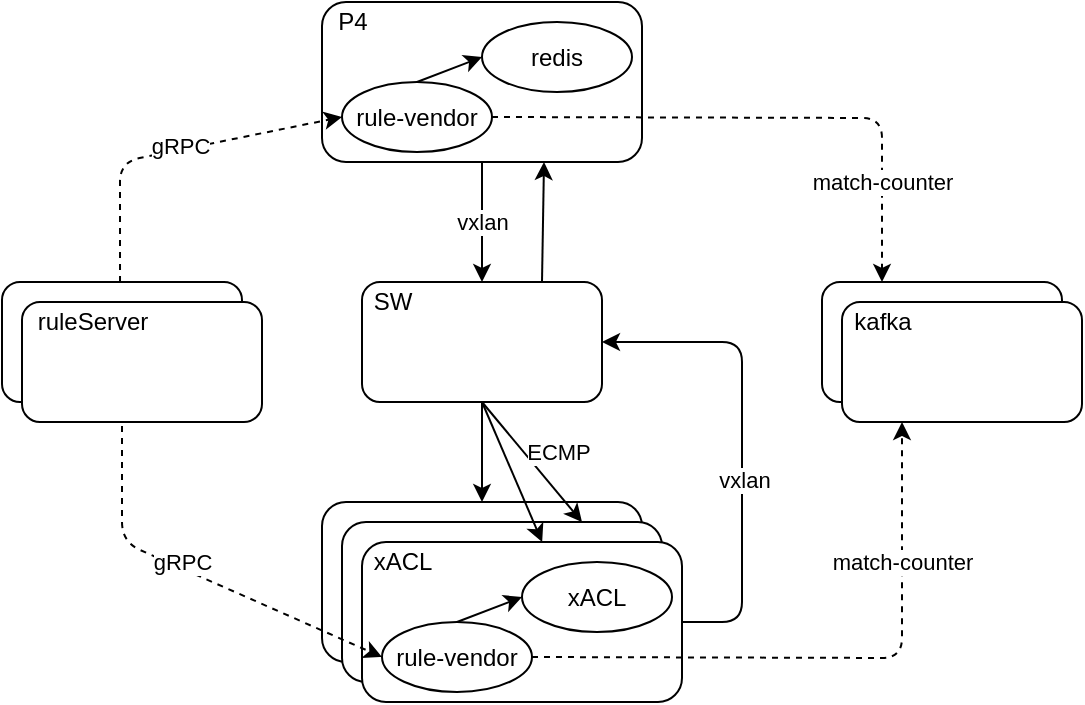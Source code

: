 <mxfile version="13.6.2" type="github">
  <diagram id="ngos67WksiNDZWhV-5QB" name="第 1 页">
    <mxGraphModel dx="1426" dy="722" grid="1" gridSize="10" guides="1" tooltips="1" connect="1" arrows="1" fold="1" page="1" pageScale="1" pageWidth="827" pageHeight="1169" math="0" shadow="0">
      <root>
        <mxCell id="0" />
        <mxCell id="1" parent="0" />
        <mxCell id="HGJcFOvtPp4a2hEMo1Yd-1" value="" style="rounded=1;whiteSpace=wrap;html=1;" vertex="1" parent="1">
          <mxGeometry x="270" y="120" width="160" height="80" as="geometry" />
        </mxCell>
        <mxCell id="HGJcFOvtPp4a2hEMo1Yd-2" value="P4" style="text;html=1;align=center;verticalAlign=middle;resizable=0;points=[];autosize=1;" vertex="1" parent="1">
          <mxGeometry x="270" y="120" width="30" height="20" as="geometry" />
        </mxCell>
        <mxCell id="HGJcFOvtPp4a2hEMo1Yd-3" value="" style="rounded=1;whiteSpace=wrap;html=1;" vertex="1" parent="1">
          <mxGeometry x="290" y="260" width="120" height="60" as="geometry" />
        </mxCell>
        <mxCell id="HGJcFOvtPp4a2hEMo1Yd-4" value="SW" style="text;html=1;align=center;verticalAlign=middle;resizable=0;points=[];autosize=1;" vertex="1" parent="1">
          <mxGeometry x="290" y="260" width="30" height="20" as="geometry" />
        </mxCell>
        <mxCell id="HGJcFOvtPp4a2hEMo1Yd-5" value="" style="rounded=1;whiteSpace=wrap;html=1;" vertex="1" parent="1">
          <mxGeometry x="270" y="370" width="160" height="80" as="geometry" />
        </mxCell>
        <mxCell id="HGJcFOvtPp4a2hEMo1Yd-9" value="rule-vendor" style="ellipse;whiteSpace=wrap;html=1;" vertex="1" parent="1">
          <mxGeometry x="280" y="410" width="75" height="35" as="geometry" />
        </mxCell>
        <mxCell id="HGJcFOvtPp4a2hEMo1Yd-10" value="rule-vendor" style="ellipse;whiteSpace=wrap;html=1;" vertex="1" parent="1">
          <mxGeometry x="280" y="160" width="75" height="35" as="geometry" />
        </mxCell>
        <mxCell id="HGJcFOvtPp4a2hEMo1Yd-11" value="redis" style="ellipse;whiteSpace=wrap;html=1;" vertex="1" parent="1">
          <mxGeometry x="350" y="130" width="75" height="35" as="geometry" />
        </mxCell>
        <mxCell id="HGJcFOvtPp4a2hEMo1Yd-15" value="xACL" style="ellipse;whiteSpace=wrap;html=1;" vertex="1" parent="1">
          <mxGeometry x="350" y="380" width="75" height="35" as="geometry" />
        </mxCell>
        <mxCell id="HGJcFOvtPp4a2hEMo1Yd-16" value="" style="endArrow=classic;html=1;entryX=0;entryY=0.5;entryDx=0;entryDy=0;exitX=0.5;exitY=0;exitDx=0;exitDy=0;" edge="1" parent="1" source="HGJcFOvtPp4a2hEMo1Yd-9" target="HGJcFOvtPp4a2hEMo1Yd-15">
          <mxGeometry width="50" height="50" relative="1" as="geometry">
            <mxPoint x="390" y="390" as="sourcePoint" />
            <mxPoint x="440" y="340" as="targetPoint" />
          </mxGeometry>
        </mxCell>
        <mxCell id="HGJcFOvtPp4a2hEMo1Yd-17" value="" style="endArrow=classic;html=1;entryX=0;entryY=0.5;entryDx=0;entryDy=0;exitX=0.5;exitY=0;exitDx=0;exitDy=0;" edge="1" parent="1" source="HGJcFOvtPp4a2hEMo1Yd-10" target="HGJcFOvtPp4a2hEMo1Yd-11">
          <mxGeometry width="50" height="50" relative="1" as="geometry">
            <mxPoint x="327.5" y="450" as="sourcePoint" />
            <mxPoint x="360" y="437.5" as="targetPoint" />
          </mxGeometry>
        </mxCell>
        <mxCell id="HGJcFOvtPp4a2hEMo1Yd-18" value="" style="endArrow=classic;html=1;exitX=0.5;exitY=1;exitDx=0;exitDy=0;" edge="1" parent="1" source="HGJcFOvtPp4a2hEMo1Yd-1" target="HGJcFOvtPp4a2hEMo1Yd-3">
          <mxGeometry width="50" height="50" relative="1" as="geometry">
            <mxPoint x="390" y="420" as="sourcePoint" />
            <mxPoint x="440" y="370" as="targetPoint" />
          </mxGeometry>
        </mxCell>
        <mxCell id="HGJcFOvtPp4a2hEMo1Yd-19" value="vxlan" style="edgeLabel;html=1;align=center;verticalAlign=middle;resizable=0;points=[];" vertex="1" connectable="0" parent="HGJcFOvtPp4a2hEMo1Yd-18">
          <mxGeometry relative="1" as="geometry">
            <mxPoint as="offset" />
          </mxGeometry>
        </mxCell>
        <mxCell id="HGJcFOvtPp4a2hEMo1Yd-20" value="" style="rounded=1;whiteSpace=wrap;html=1;" vertex="1" parent="1">
          <mxGeometry x="280" y="380" width="160" height="80" as="geometry" />
        </mxCell>
        <mxCell id="HGJcFOvtPp4a2hEMo1Yd-22" value="rule-vendor" style="ellipse;whiteSpace=wrap;html=1;" vertex="1" parent="1">
          <mxGeometry x="290" y="420" width="75" height="35" as="geometry" />
        </mxCell>
        <mxCell id="HGJcFOvtPp4a2hEMo1Yd-23" value="xACL" style="ellipse;whiteSpace=wrap;html=1;" vertex="1" parent="1">
          <mxGeometry x="360" y="390" width="75" height="35" as="geometry" />
        </mxCell>
        <mxCell id="HGJcFOvtPp4a2hEMo1Yd-24" value="" style="endArrow=classic;html=1;entryX=0;entryY=0.5;entryDx=0;entryDy=0;exitX=0.5;exitY=0;exitDx=0;exitDy=0;" edge="1" source="HGJcFOvtPp4a2hEMo1Yd-22" target="HGJcFOvtPp4a2hEMo1Yd-23" parent="1">
          <mxGeometry width="50" height="50" relative="1" as="geometry">
            <mxPoint x="400" y="400" as="sourcePoint" />
            <mxPoint x="450" y="350" as="targetPoint" />
          </mxGeometry>
        </mxCell>
        <mxCell id="HGJcFOvtPp4a2hEMo1Yd-25" value="" style="rounded=1;whiteSpace=wrap;html=1;" vertex="1" parent="1">
          <mxGeometry x="290" y="390" width="160" height="80" as="geometry" />
        </mxCell>
        <mxCell id="HGJcFOvtPp4a2hEMo1Yd-26" value="xACL" style="text;html=1;align=center;verticalAlign=middle;resizable=0;points=[];autosize=1;" vertex="1" parent="1">
          <mxGeometry x="290" y="390" width="40" height="20" as="geometry" />
        </mxCell>
        <mxCell id="HGJcFOvtPp4a2hEMo1Yd-27" value="rule-vendor" style="ellipse;whiteSpace=wrap;html=1;" vertex="1" parent="1">
          <mxGeometry x="300" y="430" width="75" height="35" as="geometry" />
        </mxCell>
        <mxCell id="HGJcFOvtPp4a2hEMo1Yd-28" value="xACL" style="ellipse;whiteSpace=wrap;html=1;" vertex="1" parent="1">
          <mxGeometry x="370" y="400" width="75" height="35" as="geometry" />
        </mxCell>
        <mxCell id="HGJcFOvtPp4a2hEMo1Yd-29" value="" style="endArrow=classic;html=1;entryX=0;entryY=0.5;entryDx=0;entryDy=0;exitX=0.5;exitY=0;exitDx=0;exitDy=0;" edge="1" source="HGJcFOvtPp4a2hEMo1Yd-27" target="HGJcFOvtPp4a2hEMo1Yd-28" parent="1">
          <mxGeometry width="50" height="50" relative="1" as="geometry">
            <mxPoint x="410" y="410" as="sourcePoint" />
            <mxPoint x="460" y="360" as="targetPoint" />
          </mxGeometry>
        </mxCell>
        <mxCell id="HGJcFOvtPp4a2hEMo1Yd-30" value="" style="endArrow=classic;html=1;exitX=0.5;exitY=1;exitDx=0;exitDy=0;entryX=0.75;entryY=0;entryDx=0;entryDy=0;" edge="1" parent="1" source="HGJcFOvtPp4a2hEMo1Yd-3" target="HGJcFOvtPp4a2hEMo1Yd-20">
          <mxGeometry width="50" height="50" relative="1" as="geometry">
            <mxPoint x="390" y="420" as="sourcePoint" />
            <mxPoint x="440" y="370" as="targetPoint" />
          </mxGeometry>
        </mxCell>
        <mxCell id="HGJcFOvtPp4a2hEMo1Yd-33" value="ECMP" style="edgeLabel;html=1;align=center;verticalAlign=middle;resizable=0;points=[];" vertex="1" connectable="0" parent="HGJcFOvtPp4a2hEMo1Yd-30">
          <mxGeometry x="-0.131" y="2" relative="1" as="geometry">
            <mxPoint x="14.2" as="offset" />
          </mxGeometry>
        </mxCell>
        <mxCell id="HGJcFOvtPp4a2hEMo1Yd-31" value="" style="endArrow=classic;html=1;exitX=0.5;exitY=1;exitDx=0;exitDy=0;" edge="1" parent="1" target="HGJcFOvtPp4a2hEMo1Yd-5">
          <mxGeometry width="50" height="50" relative="1" as="geometry">
            <mxPoint x="350" y="320" as="sourcePoint" />
            <mxPoint x="400" y="380" as="targetPoint" />
          </mxGeometry>
        </mxCell>
        <mxCell id="HGJcFOvtPp4a2hEMo1Yd-32" value="" style="endArrow=classic;html=1;exitX=0.5;exitY=1;exitDx=0;exitDy=0;entryX=0.563;entryY=0;entryDx=0;entryDy=0;entryPerimeter=0;" edge="1" parent="1" target="HGJcFOvtPp4a2hEMo1Yd-25">
          <mxGeometry width="50" height="50" relative="1" as="geometry">
            <mxPoint x="350" y="320" as="sourcePoint" />
            <mxPoint x="350" y="370" as="targetPoint" />
          </mxGeometry>
        </mxCell>
        <mxCell id="HGJcFOvtPp4a2hEMo1Yd-34" value="" style="rounded=1;whiteSpace=wrap;html=1;" vertex="1" parent="1">
          <mxGeometry x="110" y="260" width="120" height="60" as="geometry" />
        </mxCell>
        <mxCell id="HGJcFOvtPp4a2hEMo1Yd-36" value="" style="endArrow=classic;html=1;exitX=0.5;exitY=1;exitDx=0;exitDy=0;entryX=0;entryY=0.5;entryDx=0;entryDy=0;dashed=1;" edge="1" parent="1" source="HGJcFOvtPp4a2hEMo1Yd-34" target="HGJcFOvtPp4a2hEMo1Yd-27">
          <mxGeometry width="50" height="50" relative="1" as="geometry">
            <mxPoint x="390" y="420" as="sourcePoint" />
            <mxPoint x="440" y="370" as="targetPoint" />
            <Array as="points">
              <mxPoint x="170" y="390" />
            </Array>
          </mxGeometry>
        </mxCell>
        <mxCell id="HGJcFOvtPp4a2hEMo1Yd-37" value="" style="endArrow=classic;html=1;dashed=1;exitX=0.843;exitY=0;exitDx=0;exitDy=0;exitPerimeter=0;entryX=0;entryY=0.5;entryDx=0;entryDy=0;" edge="1" parent="1" target="HGJcFOvtPp4a2hEMo1Yd-10">
          <mxGeometry width="50" height="50" relative="1" as="geometry">
            <mxPoint x="169.01" y="260" as="sourcePoint" />
            <mxPoint x="440" y="370" as="targetPoint" />
            <Array as="points">
              <mxPoint x="169" y="200" />
            </Array>
          </mxGeometry>
        </mxCell>
        <mxCell id="HGJcFOvtPp4a2hEMo1Yd-38" value="gRPC" style="edgeLabel;html=1;align=center;verticalAlign=middle;resizable=0;points=[];" vertex="1" connectable="0" parent="HGJcFOvtPp4a2hEMo1Yd-37">
          <mxGeometry x="-0.307" y="-31" relative="1" as="geometry">
            <mxPoint x="24" y="-39" as="offset" />
          </mxGeometry>
        </mxCell>
        <mxCell id="HGJcFOvtPp4a2hEMo1Yd-39" value="gRPC" style="edgeLabel;html=1;align=center;verticalAlign=middle;resizable=0;points=[];" vertex="1" connectable="0" parent="HGJcFOvtPp4a2hEMo1Yd-37">
          <mxGeometry x="-0.307" y="-31" relative="1" as="geometry">
            <mxPoint x="24.84" y="169.62" as="offset" />
          </mxGeometry>
        </mxCell>
        <mxCell id="HGJcFOvtPp4a2hEMo1Yd-40" value="" style="endArrow=classic;html=1;exitX=1;exitY=0.5;exitDx=0;exitDy=0;entryX=1;entryY=0.5;entryDx=0;entryDy=0;" edge="1" parent="1" source="HGJcFOvtPp4a2hEMo1Yd-25" target="HGJcFOvtPp4a2hEMo1Yd-3">
          <mxGeometry width="50" height="50" relative="1" as="geometry">
            <mxPoint x="390" y="420" as="sourcePoint" />
            <mxPoint x="440" y="370" as="targetPoint" />
            <Array as="points">
              <mxPoint x="480" y="430" />
              <mxPoint x="480" y="290" />
            </Array>
          </mxGeometry>
        </mxCell>
        <mxCell id="HGJcFOvtPp4a2hEMo1Yd-41" value="vxlan" style="edgeLabel;html=1;align=center;verticalAlign=middle;resizable=0;points=[];" vertex="1" connectable="0" parent="HGJcFOvtPp4a2hEMo1Yd-40">
          <mxGeometry x="-0.158" y="-1" relative="1" as="geometry">
            <mxPoint as="offset" />
          </mxGeometry>
        </mxCell>
        <mxCell id="HGJcFOvtPp4a2hEMo1Yd-42" value="" style="endArrow=classic;html=1;exitX=0.75;exitY=0;exitDx=0;exitDy=0;" edge="1" parent="1" source="HGJcFOvtPp4a2hEMo1Yd-3">
          <mxGeometry width="50" height="50" relative="1" as="geometry">
            <mxPoint x="390" y="420" as="sourcePoint" />
            <mxPoint x="381" y="200" as="targetPoint" />
          </mxGeometry>
        </mxCell>
        <mxCell id="HGJcFOvtPp4a2hEMo1Yd-44" value="" style="rounded=1;whiteSpace=wrap;html=1;" vertex="1" parent="1">
          <mxGeometry x="120" y="270" width="120" height="60" as="geometry" />
        </mxCell>
        <mxCell id="HGJcFOvtPp4a2hEMo1Yd-45" value="ruleServer" style="text;html=1;align=center;verticalAlign=middle;resizable=0;points=[];autosize=1;" vertex="1" parent="1">
          <mxGeometry x="120" y="270" width="70" height="20" as="geometry" />
        </mxCell>
        <mxCell id="HGJcFOvtPp4a2hEMo1Yd-46" value="" style="rounded=1;whiteSpace=wrap;html=1;" vertex="1" parent="1">
          <mxGeometry x="520" y="260" width="120" height="60" as="geometry" />
        </mxCell>
        <mxCell id="HGJcFOvtPp4a2hEMo1Yd-47" value="" style="rounded=1;whiteSpace=wrap;html=1;" vertex="1" parent="1">
          <mxGeometry x="530" y="270" width="120" height="60" as="geometry" />
        </mxCell>
        <mxCell id="HGJcFOvtPp4a2hEMo1Yd-48" value="kafka" style="text;html=1;align=center;verticalAlign=middle;resizable=0;points=[];autosize=1;" vertex="1" parent="1">
          <mxGeometry x="530" y="270" width="40" height="20" as="geometry" />
        </mxCell>
        <mxCell id="HGJcFOvtPp4a2hEMo1Yd-49" value="" style="endArrow=classic;html=1;exitX=1;exitY=0.5;exitDx=0;exitDy=0;entryX=0.25;entryY=1;entryDx=0;entryDy=0;dashed=1;" edge="1" parent="1" source="HGJcFOvtPp4a2hEMo1Yd-27" target="HGJcFOvtPp4a2hEMo1Yd-47">
          <mxGeometry width="50" height="50" relative="1" as="geometry">
            <mxPoint x="390" y="240" as="sourcePoint" />
            <mxPoint x="440" y="190" as="targetPoint" />
            <Array as="points">
              <mxPoint x="560" y="448" />
            </Array>
          </mxGeometry>
        </mxCell>
        <mxCell id="HGJcFOvtPp4a2hEMo1Yd-50" value="" style="endArrow=classic;html=1;dashed=1;exitX=1;exitY=0.5;exitDx=0;exitDy=0;entryX=0.25;entryY=0;entryDx=0;entryDy=0;" edge="1" parent="1" source="HGJcFOvtPp4a2hEMo1Yd-10" target="HGJcFOvtPp4a2hEMo1Yd-46">
          <mxGeometry width="50" height="50" relative="1" as="geometry">
            <mxPoint x="390" y="240" as="sourcePoint" />
            <mxPoint x="440" y="190" as="targetPoint" />
            <Array as="points">
              <mxPoint x="550" y="178" />
            </Array>
          </mxGeometry>
        </mxCell>
        <mxCell id="HGJcFOvtPp4a2hEMo1Yd-51" value="match-counter" style="edgeLabel;html=1;align=center;verticalAlign=middle;resizable=0;points=[];" vertex="1" connectable="0" parent="HGJcFOvtPp4a2hEMo1Yd-50">
          <mxGeometry x="-0.083" y="1" relative="1" as="geometry">
            <mxPoint x="68" y="33.17" as="offset" />
          </mxGeometry>
        </mxCell>
        <mxCell id="HGJcFOvtPp4a2hEMo1Yd-52" value="match-counter" style="edgeLabel;html=1;align=center;verticalAlign=middle;resizable=0;points=[];" vertex="1" connectable="0" parent="HGJcFOvtPp4a2hEMo1Yd-50">
          <mxGeometry x="-0.083" y="1" relative="1" as="geometry">
            <mxPoint x="78" y="223.17" as="offset" />
          </mxGeometry>
        </mxCell>
      </root>
    </mxGraphModel>
  </diagram>
</mxfile>
